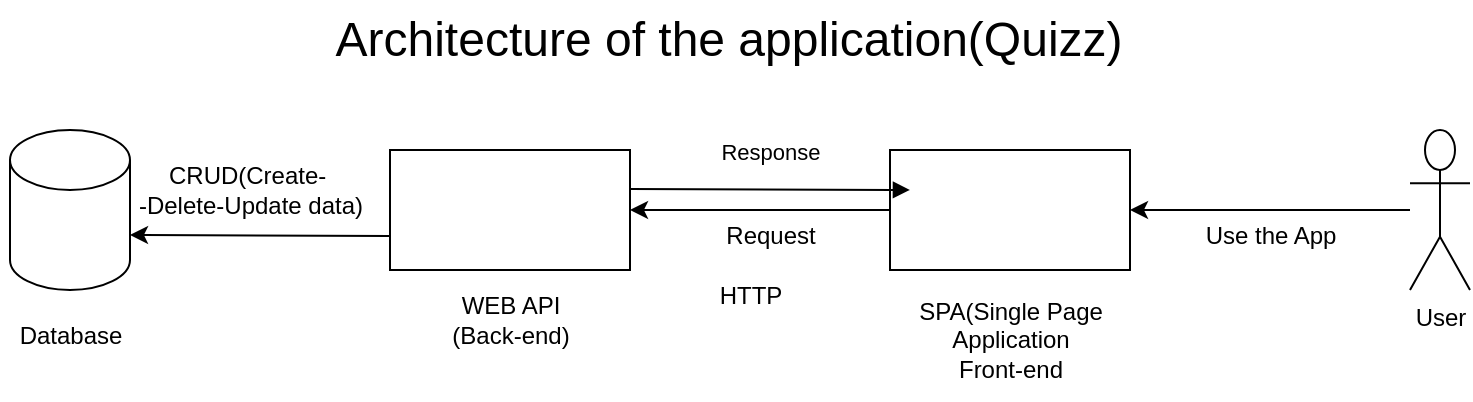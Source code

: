 <mxfile version="24.2.5" type="device">
  <diagram name="Page-1" id="MJ0YSjqUTos632MDg18x">
    <mxGraphModel dx="864" dy="1677" grid="1" gridSize="10" guides="1" tooltips="1" connect="1" arrows="1" fold="1" page="1" pageScale="1" pageWidth="827" pageHeight="1169" math="0" shadow="0">
      <root>
        <mxCell id="0" />
        <mxCell id="1" parent="0" />
        <mxCell id="nwD1A_oCyS4YfbEz1fSa-1" value="" style="shape=cylinder3;whiteSpace=wrap;html=1;boundedLbl=1;backgroundOutline=1;size=15;" vertex="1" parent="1">
          <mxGeometry x="80" y="60" width="60" height="80" as="geometry" />
        </mxCell>
        <mxCell id="nwD1A_oCyS4YfbEz1fSa-2" value="Database" style="text;html=1;align=center;verticalAlign=middle;resizable=0;points=[];autosize=1;strokeColor=none;fillColor=none;" vertex="1" parent="1">
          <mxGeometry x="75" y="148" width="70" height="30" as="geometry" />
        </mxCell>
        <mxCell id="nwD1A_oCyS4YfbEz1fSa-3" value="" style="rounded=0;whiteSpace=wrap;html=1;" vertex="1" parent="1">
          <mxGeometry x="270" y="70" width="120" height="60" as="geometry" />
        </mxCell>
        <mxCell id="nwD1A_oCyS4YfbEz1fSa-4" value="WEB API&lt;div&gt;(Back-end)&lt;/div&gt;" style="text;html=1;align=center;verticalAlign=middle;resizable=0;points=[];autosize=1;strokeColor=none;fillColor=none;" vertex="1" parent="1">
          <mxGeometry x="290" y="135" width="80" height="40" as="geometry" />
        </mxCell>
        <mxCell id="nwD1A_oCyS4YfbEz1fSa-19" style="edgeStyle=orthogonalEdgeStyle;rounded=0;orthogonalLoop=1;jettySize=auto;html=1;" edge="1" parent="1" source="nwD1A_oCyS4YfbEz1fSa-5" target="nwD1A_oCyS4YfbEz1fSa-3">
          <mxGeometry relative="1" as="geometry" />
        </mxCell>
        <mxCell id="nwD1A_oCyS4YfbEz1fSa-5" value="" style="rounded=0;whiteSpace=wrap;html=1;" vertex="1" parent="1">
          <mxGeometry x="520" y="70" width="120" height="60" as="geometry" />
        </mxCell>
        <mxCell id="nwD1A_oCyS4YfbEz1fSa-6" value="&lt;div&gt;SPA(Single Page&lt;/div&gt;&lt;div&gt;Application&lt;/div&gt;Front-end" style="text;html=1;align=center;verticalAlign=middle;resizable=0;points=[];autosize=1;strokeColor=none;fillColor=none;" vertex="1" parent="1">
          <mxGeometry x="520" y="135" width="120" height="60" as="geometry" />
        </mxCell>
        <mxCell id="nwD1A_oCyS4YfbEz1fSa-9" value="" style="endArrow=classic;html=1;rounded=0;entryX=1;entryY=0;entryDx=0;entryDy=52.5;entryPerimeter=0;" edge="1" parent="1" target="nwD1A_oCyS4YfbEz1fSa-1">
          <mxGeometry relative="1" as="geometry">
            <mxPoint x="270" y="113" as="sourcePoint" />
            <mxPoint x="310" y="190" as="targetPoint" />
          </mxGeometry>
        </mxCell>
        <mxCell id="nwD1A_oCyS4YfbEz1fSa-12" value="CRUD(Create-&amp;nbsp;&lt;div&gt;-Delete-Update data)&lt;/div&gt;" style="text;html=1;align=center;verticalAlign=middle;resizable=0;points=[];autosize=1;strokeColor=none;fillColor=none;" vertex="1" parent="1">
          <mxGeometry x="130" y="70" width="140" height="40" as="geometry" />
        </mxCell>
        <mxCell id="nwD1A_oCyS4YfbEz1fSa-18" value="Response" style="html=1;verticalAlign=bottom;endArrow=block;curved=0;rounded=0;entryX=0.083;entryY=0.333;entryDx=0;entryDy=0;entryPerimeter=0;" edge="1" parent="1" target="nwD1A_oCyS4YfbEz1fSa-5">
          <mxGeometry x="-0.0" y="10" width="80" relative="1" as="geometry">
            <mxPoint x="390" y="89.5" as="sourcePoint" />
            <mxPoint x="470" y="89.5" as="targetPoint" />
            <mxPoint as="offset" />
          </mxGeometry>
        </mxCell>
        <mxCell id="nwD1A_oCyS4YfbEz1fSa-20" value="Request" style="text;html=1;align=center;verticalAlign=middle;resizable=0;points=[];autosize=1;strokeColor=none;fillColor=none;" vertex="1" parent="1">
          <mxGeometry x="425" y="98" width="70" height="30" as="geometry" />
        </mxCell>
        <mxCell id="nwD1A_oCyS4YfbEz1fSa-38" style="edgeStyle=orthogonalEdgeStyle;rounded=0;orthogonalLoop=1;jettySize=auto;html=1;entryX=1;entryY=0.5;entryDx=0;entryDy=0;" edge="1" parent="1" source="nwD1A_oCyS4YfbEz1fSa-28" target="nwD1A_oCyS4YfbEz1fSa-5">
          <mxGeometry relative="1" as="geometry" />
        </mxCell>
        <mxCell id="nwD1A_oCyS4YfbEz1fSa-28" value="User" style="shape=umlActor;verticalLabelPosition=bottom;verticalAlign=top;html=1;" vertex="1" parent="1">
          <mxGeometry x="780" y="60" width="30" height="80" as="geometry" />
        </mxCell>
        <mxCell id="nwD1A_oCyS4YfbEz1fSa-39" value="Use the App" style="text;html=1;align=center;verticalAlign=middle;resizable=0;points=[];autosize=1;strokeColor=none;fillColor=none;" vertex="1" parent="1">
          <mxGeometry x="665" y="98" width="90" height="30" as="geometry" />
        </mxCell>
        <mxCell id="nwD1A_oCyS4YfbEz1fSa-40" value="HTTP" style="text;html=1;align=center;verticalAlign=middle;resizable=0;points=[];autosize=1;strokeColor=none;fillColor=none;" vertex="1" parent="1">
          <mxGeometry x="425" y="128" width="50" height="30" as="geometry" />
        </mxCell>
        <mxCell id="nwD1A_oCyS4YfbEz1fSa-41" value="&lt;span style=&quot;font-size: 24px;&quot;&gt;Architecture of the application(Quizz)&lt;/span&gt;" style="text;html=1;align=center;verticalAlign=middle;resizable=0;points=[];autosize=1;strokeColor=none;fillColor=none;" vertex="1" parent="1">
          <mxGeometry x="229" y="-5" width="420" height="40" as="geometry" />
        </mxCell>
      </root>
    </mxGraphModel>
  </diagram>
</mxfile>
